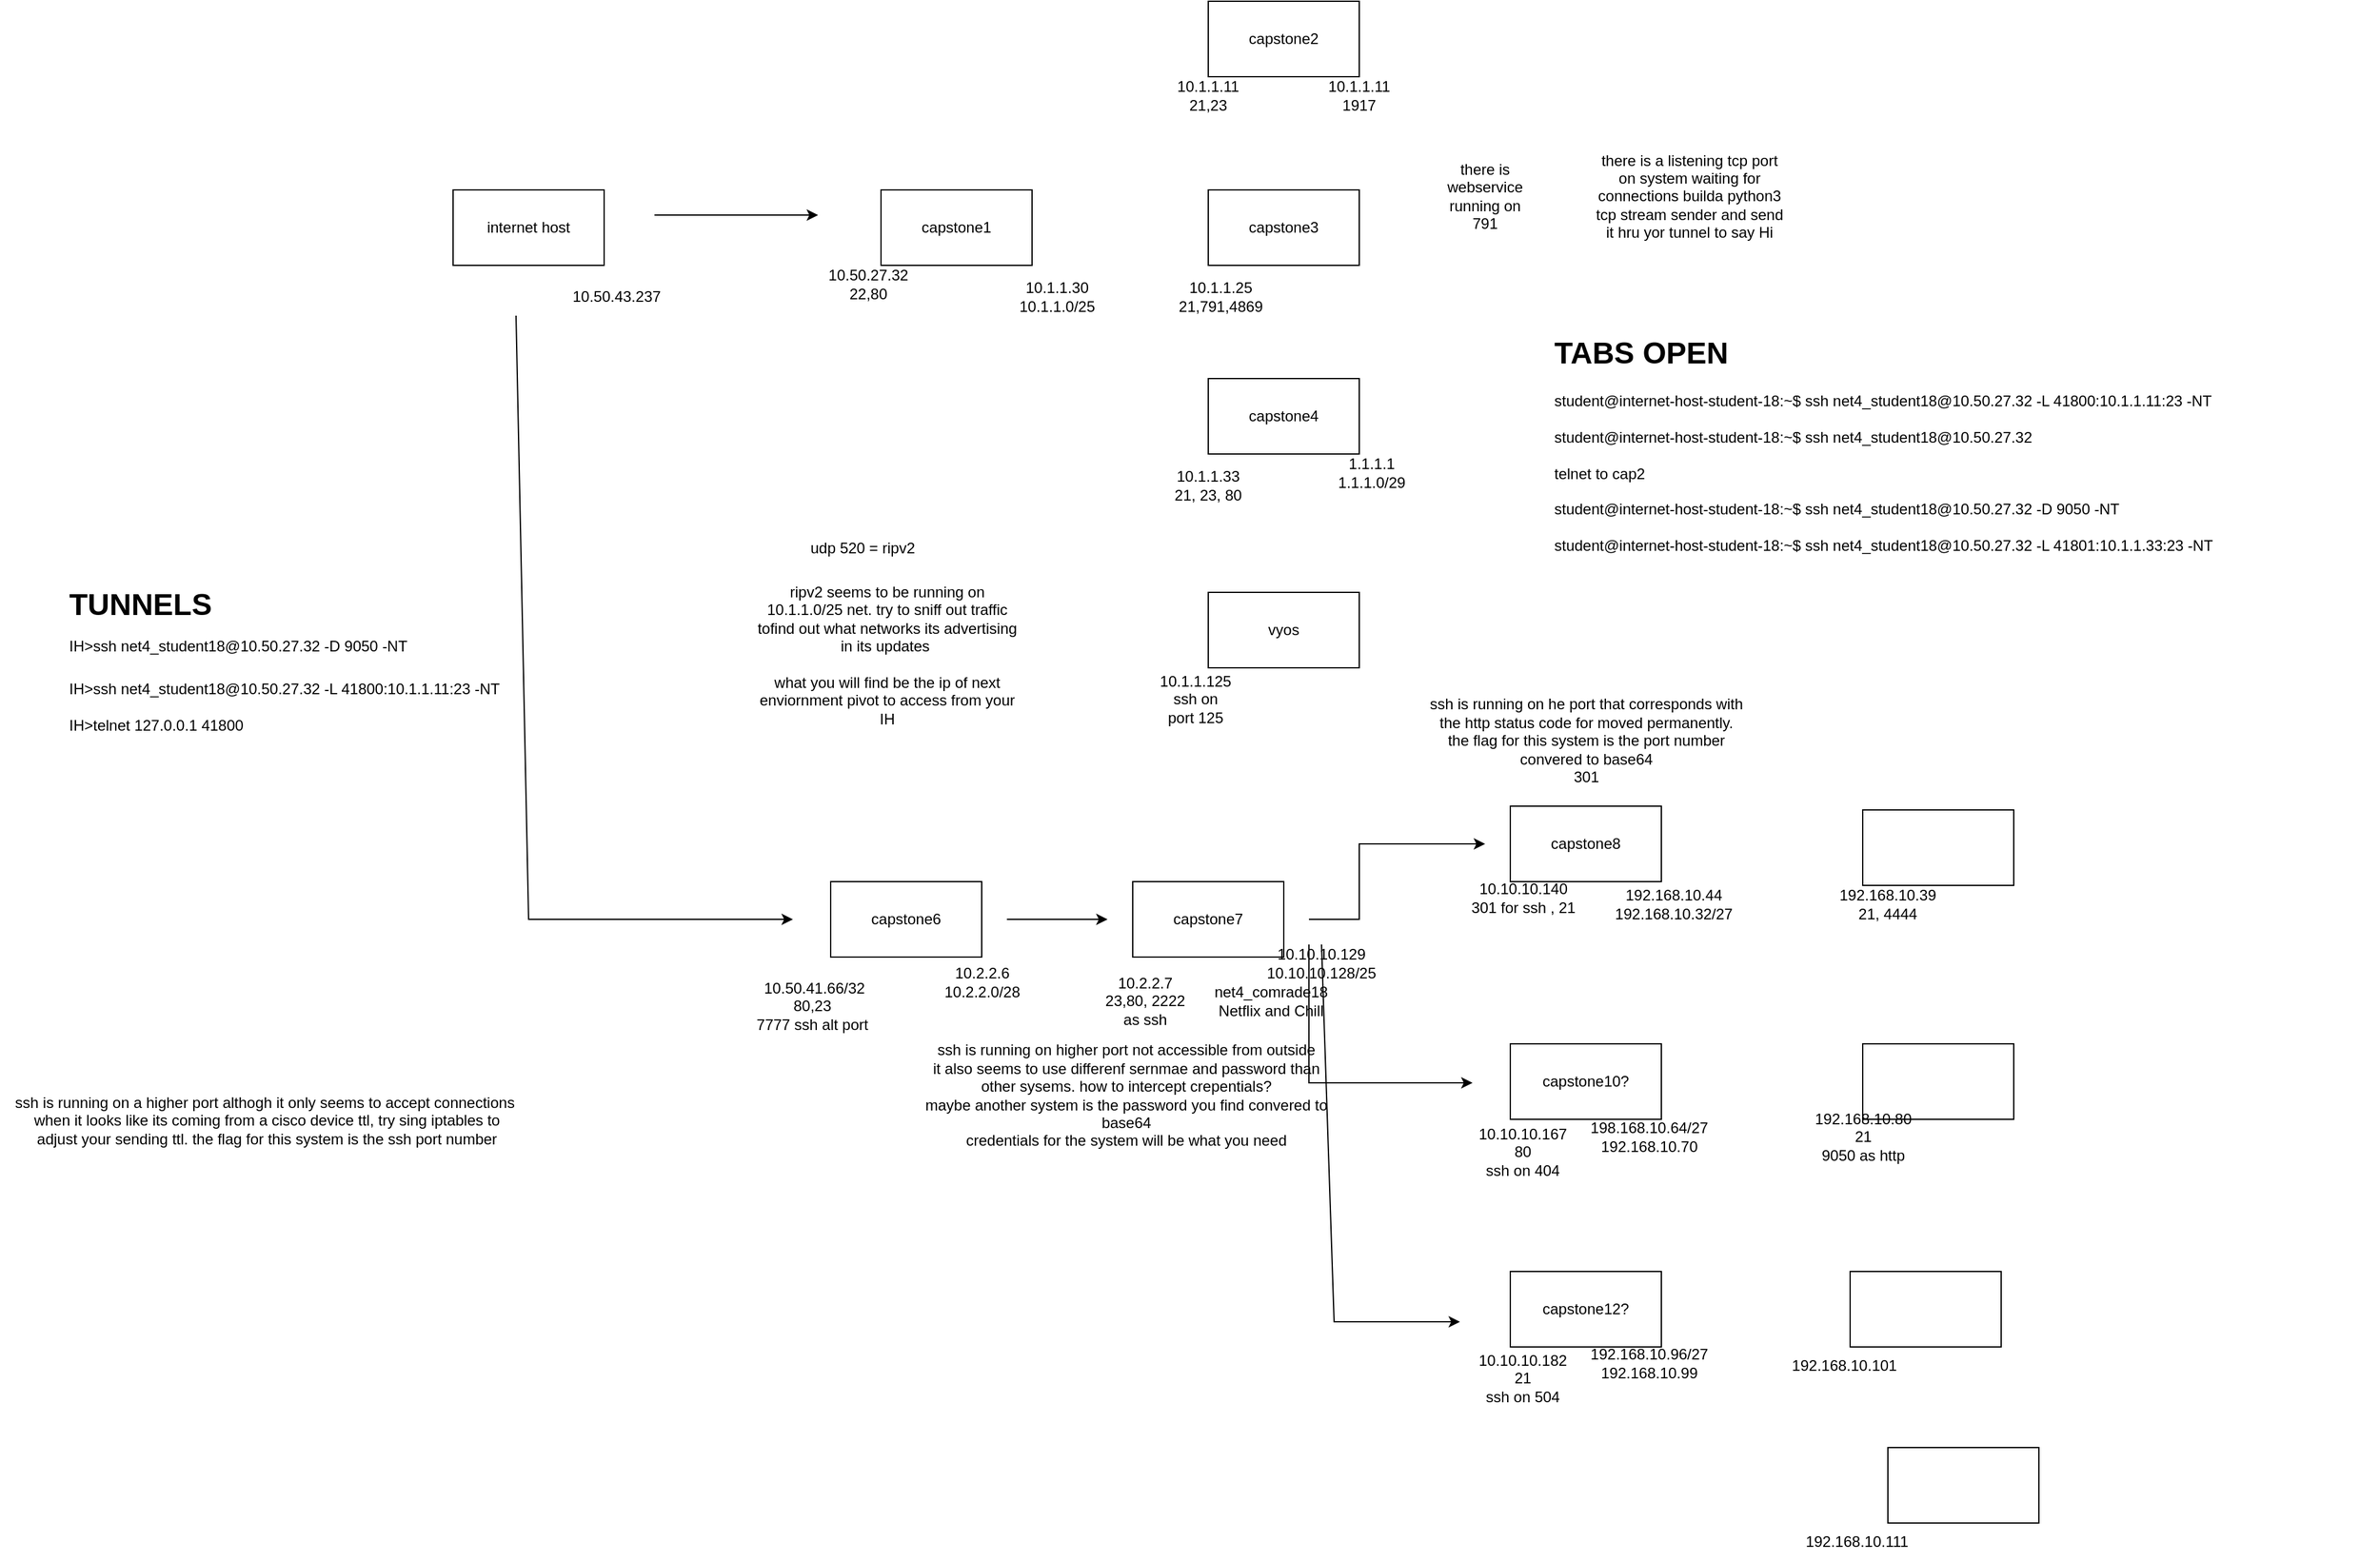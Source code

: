 <mxfile version="21.8.0" type="github">
  <diagram name="Page-1" id="FsDtjMjXBuNPlGgKIUJL">
    <mxGraphModel dx="2284" dy="798" grid="1" gridSize="10" guides="1" tooltips="1" connect="1" arrows="1" fold="1" page="1" pageScale="1" pageWidth="850" pageHeight="1100" math="0" shadow="0">
      <root>
        <mxCell id="0" />
        <mxCell id="1" parent="0" />
        <mxCell id="6MEH7u_Z3ntwBExG2UEn-1" value="capstone1" style="rounded=0;whiteSpace=wrap;html=1;" parent="1" vertex="1">
          <mxGeometry x="-140" y="260" width="120" height="60" as="geometry" />
        </mxCell>
        <mxCell id="6MEH7u_Z3ntwBExG2UEn-2" value="internet host" style="rounded=0;whiteSpace=wrap;html=1;" parent="1" vertex="1">
          <mxGeometry x="-480" y="260" width="120" height="60" as="geometry" />
        </mxCell>
        <mxCell id="6MEH7u_Z3ntwBExG2UEn-3" value="10.50.27.32&lt;br&gt;22,80" style="text;html=1;strokeColor=none;fillColor=none;align=center;verticalAlign=middle;whiteSpace=wrap;rounded=0;" parent="1" vertex="1">
          <mxGeometry x="-180" y="320" width="60" height="30" as="geometry" />
        </mxCell>
        <mxCell id="6MEH7u_Z3ntwBExG2UEn-4" value="10.1.1.30&lt;br&gt;10.1.1.0/25" style="text;html=1;strokeColor=none;fillColor=none;align=center;verticalAlign=middle;whiteSpace=wrap;rounded=0;" parent="1" vertex="1">
          <mxGeometry x="-30" y="330" width="60" height="30" as="geometry" />
        </mxCell>
        <mxCell id="6MEH7u_Z3ntwBExG2UEn-5" value="10.50.43.237" style="text;html=1;strokeColor=none;fillColor=none;align=center;verticalAlign=middle;whiteSpace=wrap;rounded=0;" parent="1" vertex="1">
          <mxGeometry x="-380" y="330" width="60" height="30" as="geometry" />
        </mxCell>
        <mxCell id="6MEH7u_Z3ntwBExG2UEn-6" value="" style="endArrow=classic;html=1;rounded=0;" parent="1" edge="1">
          <mxGeometry width="50" height="50" relative="1" as="geometry">
            <mxPoint x="-320" y="280" as="sourcePoint" />
            <mxPoint x="-190" y="280" as="targetPoint" />
          </mxGeometry>
        </mxCell>
        <mxCell id="6MEH7u_Z3ntwBExG2UEn-8" value="&lt;h1&gt;TUNNELS&lt;br style=&quot;border-color: var(--border-color); font-size: 12px; font-weight: 400; text-align: center;&quot;&gt;&lt;span style=&quot;font-size: 12px; font-weight: 400; text-align: center;&quot;&gt;IH&amp;gt;ssh net4_student18@10.50.27.32 -D 9050 -NT&lt;/span&gt;&lt;br&gt;&lt;/h1&gt;&lt;div&gt;&lt;span style=&quot;text-align: center;&quot;&gt;IH&amp;gt;ssh net4_student18@10.50.27.32 -L 41800:10.1.1.11:23 -NT&lt;br&gt;&lt;/span&gt;&lt;/div&gt;&lt;div&gt;&lt;span style=&quot;text-align: center;&quot;&gt;&lt;br&gt;&lt;/span&gt;&lt;/div&gt;&lt;div&gt;&lt;span style=&quot;text-align: center;&quot;&gt;IH&amp;gt;telnet 127.0.0.1 41800&lt;/span&gt;&lt;/div&gt;&lt;div&gt;&lt;span style=&quot;text-align: center;&quot;&gt;&lt;br&gt;&lt;/span&gt;&lt;/div&gt;&lt;div&gt;&lt;span style=&quot;text-align: center;&quot;&gt;&lt;br&gt;&lt;/span&gt;&lt;/div&gt;" style="text;html=1;strokeColor=none;fillColor=none;spacing=5;spacingTop=-20;whiteSpace=wrap;overflow=hidden;rounded=0;" parent="1" vertex="1">
          <mxGeometry x="-790" y="570" width="480" height="120" as="geometry" />
        </mxCell>
        <mxCell id="6MEH7u_Z3ntwBExG2UEn-9" value="capstone3" style="rounded=0;whiteSpace=wrap;html=1;" parent="1" vertex="1">
          <mxGeometry x="120" y="260" width="120" height="60" as="geometry" />
        </mxCell>
        <mxCell id="6MEH7u_Z3ntwBExG2UEn-10" value="10.1.1.25&lt;br&gt;21,791,4869" style="text;html=1;strokeColor=none;fillColor=none;align=center;verticalAlign=middle;whiteSpace=wrap;rounded=0;" parent="1" vertex="1">
          <mxGeometry x="100" y="330" width="60" height="30" as="geometry" />
        </mxCell>
        <mxCell id="6MEH7u_Z3ntwBExG2UEn-11" value="capstone4" style="rounded=0;whiteSpace=wrap;html=1;" parent="1" vertex="1">
          <mxGeometry x="120" y="410" width="120" height="60" as="geometry" />
        </mxCell>
        <mxCell id="6MEH7u_Z3ntwBExG2UEn-12" value="10.1.1.33&lt;br&gt;21, 23, 80" style="text;html=1;strokeColor=none;fillColor=none;align=center;verticalAlign=middle;whiteSpace=wrap;rounded=0;" parent="1" vertex="1">
          <mxGeometry x="90" y="480" width="60" height="30" as="geometry" />
        </mxCell>
        <mxCell id="6MEH7u_Z3ntwBExG2UEn-13" value="capstone2" style="rounded=0;whiteSpace=wrap;html=1;" parent="1" vertex="1">
          <mxGeometry x="120" y="110" width="120" height="60" as="geometry" />
        </mxCell>
        <mxCell id="6MEH7u_Z3ntwBExG2UEn-14" value="10.1.1.11&lt;br&gt;21,23" style="text;html=1;strokeColor=none;fillColor=none;align=center;verticalAlign=middle;whiteSpace=wrap;rounded=0;" parent="1" vertex="1">
          <mxGeometry x="90" y="170" width="60" height="30" as="geometry" />
        </mxCell>
        <mxCell id="6MEH7u_Z3ntwBExG2UEn-18" value="10.1.1.11&lt;br&gt;1917" style="text;html=1;strokeColor=none;fillColor=none;align=center;verticalAlign=middle;whiteSpace=wrap;rounded=0;" parent="1" vertex="1">
          <mxGeometry x="210" y="170" width="60" height="30" as="geometry" />
        </mxCell>
        <mxCell id="6MEH7u_Z3ntwBExG2UEn-19" value="vyos" style="rounded=0;whiteSpace=wrap;html=1;" parent="1" vertex="1">
          <mxGeometry x="120" y="580" width="120" height="60" as="geometry" />
        </mxCell>
        <mxCell id="6MEH7u_Z3ntwBExG2UEn-22" value="ripv2 seems to be running on 10.1.1.0/25 net. try to sniff out traffic tofind out what networks its advertising in its updates&amp;nbsp;&lt;br&gt;&lt;br&gt;what you will find be the ip of next enviornment pivot to access from your IH" style="text;html=1;strokeColor=none;fillColor=none;align=center;verticalAlign=middle;whiteSpace=wrap;rounded=0;" parent="1" vertex="1">
          <mxGeometry x="-240" y="580" width="210" height="100" as="geometry" />
        </mxCell>
        <mxCell id="6MEH7u_Z3ntwBExG2UEn-23" value="there is webservice running on 791" style="text;html=1;strokeColor=none;fillColor=none;align=center;verticalAlign=middle;whiteSpace=wrap;rounded=0;" parent="1" vertex="1">
          <mxGeometry x="310" y="250" width="60" height="30" as="geometry" />
        </mxCell>
        <mxCell id="6MEH7u_Z3ntwBExG2UEn-24" value="there is a listening tcp port on system waiting for connections builda python3 tcp stream sender and send it hru yor tunnel to say Hi" style="text;html=1;strokeColor=none;fillColor=none;align=center;verticalAlign=middle;whiteSpace=wrap;rounded=0;" parent="1" vertex="1">
          <mxGeometry x="425" y="250" width="155" height="30" as="geometry" />
        </mxCell>
        <mxCell id="6MEH7u_Z3ntwBExG2UEn-26" value="udp 520 = ripv2" style="text;html=1;align=center;verticalAlign=middle;resizable=0;points=[];autosize=1;strokeColor=none;fillColor=none;" parent="1" vertex="1">
          <mxGeometry x="-210" y="530" width="110" height="30" as="geometry" />
        </mxCell>
        <mxCell id="6MEH7u_Z3ntwBExG2UEn-27" value="1.1.1.1&lt;br&gt;1.1.1.0/29" style="text;html=1;strokeColor=none;fillColor=none;align=center;verticalAlign=middle;whiteSpace=wrap;rounded=0;" parent="1" vertex="1">
          <mxGeometry x="220" y="470" width="60" height="30" as="geometry" />
        </mxCell>
        <mxCell id="6MEH7u_Z3ntwBExG2UEn-28" value="10.1.1.125&lt;br&gt;ssh on port 125" style="text;html=1;strokeColor=none;fillColor=none;align=center;verticalAlign=middle;whiteSpace=wrap;rounded=0;" parent="1" vertex="1">
          <mxGeometry x="80" y="650" width="60" height="30" as="geometry" />
        </mxCell>
        <mxCell id="6MEH7u_Z3ntwBExG2UEn-29" value="&amp;nbsp;10.50.41.66/32&lt;br&gt;80,23&lt;br&gt;7777 ssh alt port&lt;br&gt;" style="text;html=1;align=center;verticalAlign=middle;resizable=0;points=[];autosize=1;strokeColor=none;fillColor=none;" parent="1" vertex="1">
          <mxGeometry x="-250" y="879" width="110" height="60" as="geometry" />
        </mxCell>
        <mxCell id="6MEH7u_Z3ntwBExG2UEn-30" value="capstone6" style="rounded=0;whiteSpace=wrap;html=1;rotation=0;" parent="1" vertex="1">
          <mxGeometry x="-180" y="810" width="120" height="60" as="geometry" />
        </mxCell>
        <mxCell id="6MEH7u_Z3ntwBExG2UEn-35" value="ssh is running on a higher port althogh it only seems to accept connections&lt;br&gt;&amp;nbsp;when it looks like its coming from a cisco device ttl, try sing iptables to&lt;br&gt;&amp;nbsp;adjust your sending ttl. the flag for this system is the ssh port number" style="text;html=1;align=center;verticalAlign=middle;resizable=0;points=[];autosize=1;strokeColor=none;fillColor=none;" parent="1" vertex="1">
          <mxGeometry x="-840" y="970" width="420" height="60" as="geometry" />
        </mxCell>
        <mxCell id="6MEH7u_Z3ntwBExG2UEn-38" value="&lt;h1&gt;TABS OPEN&lt;/h1&gt;&lt;div&gt;&lt;div&gt;student@internet-host-student-18:~$ ssh net4_student18@10.50.27.32 -L 41800:10.1.1.11:23 -NT&lt;/div&gt;&lt;/div&gt;&lt;div&gt;&lt;br&gt;&lt;/div&gt;&lt;div&gt;&lt;div&gt;student@internet-host-student-18:~$ ssh net4_student18@10.50.27.32&lt;/div&gt;&lt;/div&gt;&lt;div&gt;&lt;br&gt;&lt;/div&gt;&lt;div&gt;telnet to cap2&lt;/div&gt;&lt;div&gt;&lt;br&gt;&lt;/div&gt;&lt;div&gt;&lt;div&gt;student@internet-host-student-18:~$ ssh net4_student18@10.50.27.32 -D 9050 -NT&lt;/div&gt;&lt;/div&gt;&lt;div&gt;&lt;br&gt;&lt;/div&gt;&lt;div&gt;&lt;div&gt;student@internet-host-student-18:~$ ssh net4_student18@10.50.27.32 -L 41801:10.1.1.33:23 -NT&lt;/div&gt;&lt;/div&gt;&lt;div&gt;&lt;br&gt;&lt;/div&gt;&lt;div&gt;&lt;br&gt;&lt;/div&gt;&lt;div&gt;&lt;br&gt;&lt;/div&gt;&lt;div&gt;&lt;br&gt;&lt;/div&gt;" style="text;html=1;strokeColor=none;fillColor=none;spacing=5;spacingTop=-20;whiteSpace=wrap;overflow=hidden;rounded=0;" parent="1" vertex="1">
          <mxGeometry x="390" y="370" width="660" height="360" as="geometry" />
        </mxCell>
        <mxCell id="9BJxxp1bLdAt7-oJrxQ5-1" value="10.2.2.6&lt;br&gt;10.2.2.0/28" style="text;html=1;align=center;verticalAlign=middle;resizable=0;points=[];autosize=1;strokeColor=none;fillColor=none;" vertex="1" parent="1">
          <mxGeometry x="-100" y="870" width="80" height="40" as="geometry" />
        </mxCell>
        <mxCell id="9BJxxp1bLdAt7-oJrxQ5-2" value="capstone7" style="rounded=0;whiteSpace=wrap;html=1;" vertex="1" parent="1">
          <mxGeometry x="60" y="810" width="120" height="60" as="geometry" />
        </mxCell>
        <mxCell id="9BJxxp1bLdAt7-oJrxQ5-4" value="10.2.2.7&lt;br&gt;23,80, 2222 as ssh" style="text;html=1;strokeColor=none;fillColor=none;align=center;verticalAlign=middle;whiteSpace=wrap;rounded=0;" vertex="1" parent="1">
          <mxGeometry x="30" y="890" width="80" height="30" as="geometry" />
        </mxCell>
        <mxCell id="9BJxxp1bLdAt7-oJrxQ5-6" value="" style="endArrow=classic;html=1;rounded=0;" edge="1" parent="1">
          <mxGeometry width="50" height="50" relative="1" as="geometry">
            <mxPoint x="-430" y="360" as="sourcePoint" />
            <mxPoint x="-210" y="840" as="targetPoint" />
            <Array as="points">
              <mxPoint x="-420" y="840" />
            </Array>
          </mxGeometry>
        </mxCell>
        <mxCell id="9BJxxp1bLdAt7-oJrxQ5-7" value="ssh is running on higher port not accessible from outside&lt;br&gt;it also seems to use differenf sernmae and password than other sysems. how to intercept crepentials?&lt;br&gt;maybe another system is the password you find convered to base64&lt;br&gt;credentials for the system will be what you need&lt;br&gt;" style="text;html=1;strokeColor=none;fillColor=none;align=center;verticalAlign=middle;whiteSpace=wrap;rounded=0;" vertex="1" parent="1">
          <mxGeometry x="-110" y="920" width="330" height="120" as="geometry" />
        </mxCell>
        <mxCell id="9BJxxp1bLdAt7-oJrxQ5-8" value="net4_comrade18&lt;br&gt;Netflix and Chill" style="text;html=1;strokeColor=none;fillColor=none;align=center;verticalAlign=middle;whiteSpace=wrap;rounded=0;" vertex="1" parent="1">
          <mxGeometry x="110" y="890" width="120" height="30" as="geometry" />
        </mxCell>
        <mxCell id="9BJxxp1bLdAt7-oJrxQ5-9" value="capstone10?" style="rounded=0;whiteSpace=wrap;html=1;" vertex="1" parent="1">
          <mxGeometry x="360" y="939" width="120" height="60" as="geometry" />
        </mxCell>
        <mxCell id="9BJxxp1bLdAt7-oJrxQ5-10" value="10.10.10.129&lt;br&gt;10.10.10.128/25" style="text;html=1;strokeColor=none;fillColor=none;align=center;verticalAlign=middle;whiteSpace=wrap;rounded=0;" vertex="1" parent="1">
          <mxGeometry x="180" y="860" width="60" height="30" as="geometry" />
        </mxCell>
        <mxCell id="9BJxxp1bLdAt7-oJrxQ5-11" value="10.10.10.167&lt;br&gt;80&lt;br&gt;ssh on 404" style="text;html=1;strokeColor=none;fillColor=none;align=center;verticalAlign=middle;whiteSpace=wrap;rounded=0;" vertex="1" parent="1">
          <mxGeometry x="340" y="1010" width="60" height="30" as="geometry" />
        </mxCell>
        <mxCell id="9BJxxp1bLdAt7-oJrxQ5-12" value="capstone12?" style="rounded=0;whiteSpace=wrap;html=1;" vertex="1" parent="1">
          <mxGeometry x="360" y="1120" width="120" height="60" as="geometry" />
        </mxCell>
        <mxCell id="9BJxxp1bLdAt7-oJrxQ5-13" value="10.10.10.182&lt;br&gt;21&lt;br&gt;ssh on 504" style="text;html=1;strokeColor=none;fillColor=none;align=center;verticalAlign=middle;whiteSpace=wrap;rounded=0;" vertex="1" parent="1">
          <mxGeometry x="340" y="1190" width="60" height="30" as="geometry" />
        </mxCell>
        <mxCell id="9BJxxp1bLdAt7-oJrxQ5-14" value="capstone8" style="rounded=0;whiteSpace=wrap;html=1;" vertex="1" parent="1">
          <mxGeometry x="360" y="750" width="120" height="60" as="geometry" />
        </mxCell>
        <mxCell id="9BJxxp1bLdAt7-oJrxQ5-16" value="10.10.10.140&lt;br&gt;301 for ssh , 21" style="text;html=1;align=center;verticalAlign=middle;resizable=0;points=[];autosize=1;strokeColor=none;fillColor=none;" vertex="1" parent="1">
          <mxGeometry x="315" y="803" width="110" height="40" as="geometry" />
        </mxCell>
        <mxCell id="9BJxxp1bLdAt7-oJrxQ5-17" value="ssh is running on he port that corresponds with the http status code for moved permanently. the flag for this system is the port number convered to base64&lt;br&gt;301&lt;br&gt;&lt;br&gt;" style="text;html=1;strokeColor=none;fillColor=none;align=center;verticalAlign=middle;whiteSpace=wrap;rounded=0;" vertex="1" parent="1">
          <mxGeometry x="292.5" y="690" width="255" height="30" as="geometry" />
        </mxCell>
        <mxCell id="9BJxxp1bLdAt7-oJrxQ5-18" value="192.168.10.44&lt;br&gt;192.168.10.32/27" style="text;html=1;strokeColor=none;fillColor=none;align=center;verticalAlign=middle;whiteSpace=wrap;rounded=0;" vertex="1" parent="1">
          <mxGeometry x="460" y="813" width="60" height="30" as="geometry" />
        </mxCell>
        <mxCell id="9BJxxp1bLdAt7-oJrxQ5-19" value="" style="rounded=0;whiteSpace=wrap;html=1;" vertex="1" parent="1">
          <mxGeometry x="640" y="753" width="120" height="60" as="geometry" />
        </mxCell>
        <mxCell id="9BJxxp1bLdAt7-oJrxQ5-21" value="192.168.10.39&lt;br&gt;21, 4444" style="text;html=1;strokeColor=none;fillColor=none;align=center;verticalAlign=middle;whiteSpace=wrap;rounded=0;" vertex="1" parent="1">
          <mxGeometry x="630" y="813" width="60" height="30" as="geometry" />
        </mxCell>
        <mxCell id="9BJxxp1bLdAt7-oJrxQ5-22" value="" style="endArrow=classic;html=1;rounded=0;" edge="1" parent="1">
          <mxGeometry width="50" height="50" relative="1" as="geometry">
            <mxPoint x="-40" y="840" as="sourcePoint" />
            <mxPoint x="40" y="840" as="targetPoint" />
          </mxGeometry>
        </mxCell>
        <mxCell id="9BJxxp1bLdAt7-oJrxQ5-24" value="" style="endArrow=classic;html=1;rounded=0;" edge="1" parent="1">
          <mxGeometry width="50" height="50" relative="1" as="geometry">
            <mxPoint x="200" y="840" as="sourcePoint" />
            <mxPoint x="340" y="780" as="targetPoint" />
            <Array as="points">
              <mxPoint x="240" y="840" />
              <mxPoint x="240" y="780" />
            </Array>
          </mxGeometry>
        </mxCell>
        <mxCell id="9BJxxp1bLdAt7-oJrxQ5-25" value="" style="endArrow=classic;html=1;rounded=0;" edge="1" parent="1">
          <mxGeometry width="50" height="50" relative="1" as="geometry">
            <mxPoint x="200" y="860" as="sourcePoint" />
            <mxPoint x="330" y="970" as="targetPoint" />
            <Array as="points">
              <mxPoint x="200" y="970" />
            </Array>
          </mxGeometry>
        </mxCell>
        <mxCell id="9BJxxp1bLdAt7-oJrxQ5-26" value="" style="endArrow=classic;html=1;rounded=0;" edge="1" parent="1">
          <mxGeometry width="50" height="50" relative="1" as="geometry">
            <mxPoint x="210" y="860" as="sourcePoint" />
            <mxPoint x="320" y="1160" as="targetPoint" />
            <Array as="points">
              <mxPoint x="220" y="1160" />
            </Array>
          </mxGeometry>
        </mxCell>
        <mxCell id="9BJxxp1bLdAt7-oJrxQ5-27" value="" style="rounded=0;whiteSpace=wrap;html=1;" vertex="1" parent="1">
          <mxGeometry x="640" y="939" width="120" height="60" as="geometry" />
        </mxCell>
        <mxCell id="9BJxxp1bLdAt7-oJrxQ5-28" value="198.168.10.64/27&lt;br&gt;192.168.10.70" style="text;html=1;align=center;verticalAlign=middle;resizable=0;points=[];autosize=1;strokeColor=none;fillColor=none;" vertex="1" parent="1">
          <mxGeometry x="410" y="993" width="120" height="40" as="geometry" />
        </mxCell>
        <mxCell id="9BJxxp1bLdAt7-oJrxQ5-29" value="192.168.10.80&lt;br&gt;21&lt;br&gt;9050 as http" style="text;html=1;align=center;verticalAlign=middle;resizable=0;points=[];autosize=1;strokeColor=none;fillColor=none;" vertex="1" parent="1">
          <mxGeometry x="590" y="983" width="100" height="60" as="geometry" />
        </mxCell>
        <mxCell id="9BJxxp1bLdAt7-oJrxQ5-30" value="192.168.10.96/27&lt;br&gt;192.168.10.99" style="text;html=1;align=center;verticalAlign=middle;resizable=0;points=[];autosize=1;strokeColor=none;fillColor=none;" vertex="1" parent="1">
          <mxGeometry x="410" y="1173" width="120" height="40" as="geometry" />
        </mxCell>
        <mxCell id="9BJxxp1bLdAt7-oJrxQ5-31" value="" style="rounded=0;whiteSpace=wrap;html=1;" vertex="1" parent="1">
          <mxGeometry x="660" y="1260" width="120" height="60" as="geometry" />
        </mxCell>
        <mxCell id="9BJxxp1bLdAt7-oJrxQ5-32" value="192.168.10.111" style="text;html=1;align=center;verticalAlign=middle;resizable=0;points=[];autosize=1;strokeColor=none;fillColor=none;" vertex="1" parent="1">
          <mxGeometry x="580" y="1320" width="110" height="30" as="geometry" />
        </mxCell>
        <mxCell id="9BJxxp1bLdAt7-oJrxQ5-33" value="192.168.10.101" style="text;html=1;align=center;verticalAlign=middle;resizable=0;points=[];autosize=1;strokeColor=none;fillColor=none;" vertex="1" parent="1">
          <mxGeometry x="570" y="1180" width="110" height="30" as="geometry" />
        </mxCell>
        <mxCell id="9BJxxp1bLdAt7-oJrxQ5-34" value="" style="rounded=0;whiteSpace=wrap;html=1;" vertex="1" parent="1">
          <mxGeometry x="630" y="1120" width="120" height="60" as="geometry" />
        </mxCell>
      </root>
    </mxGraphModel>
  </diagram>
</mxfile>
